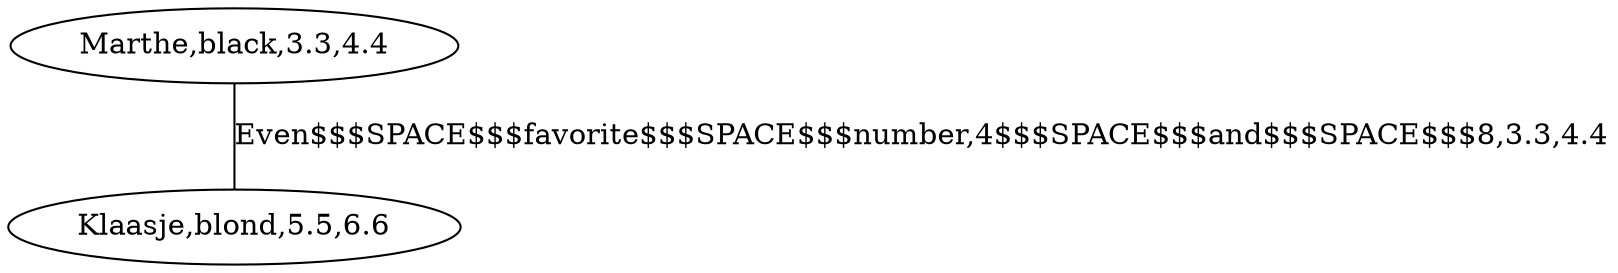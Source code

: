 graph G {
0[label="Klaasje,blond,5.5,6.6"];
1[label="Marthe,black,3.3,4.4"];
1--0 [label="Even$$$SPACE$$$favorite$$$SPACE$$$number,4$$$SPACE$$$and$$$SPACE$$$8,3.3,4.4"];
}
